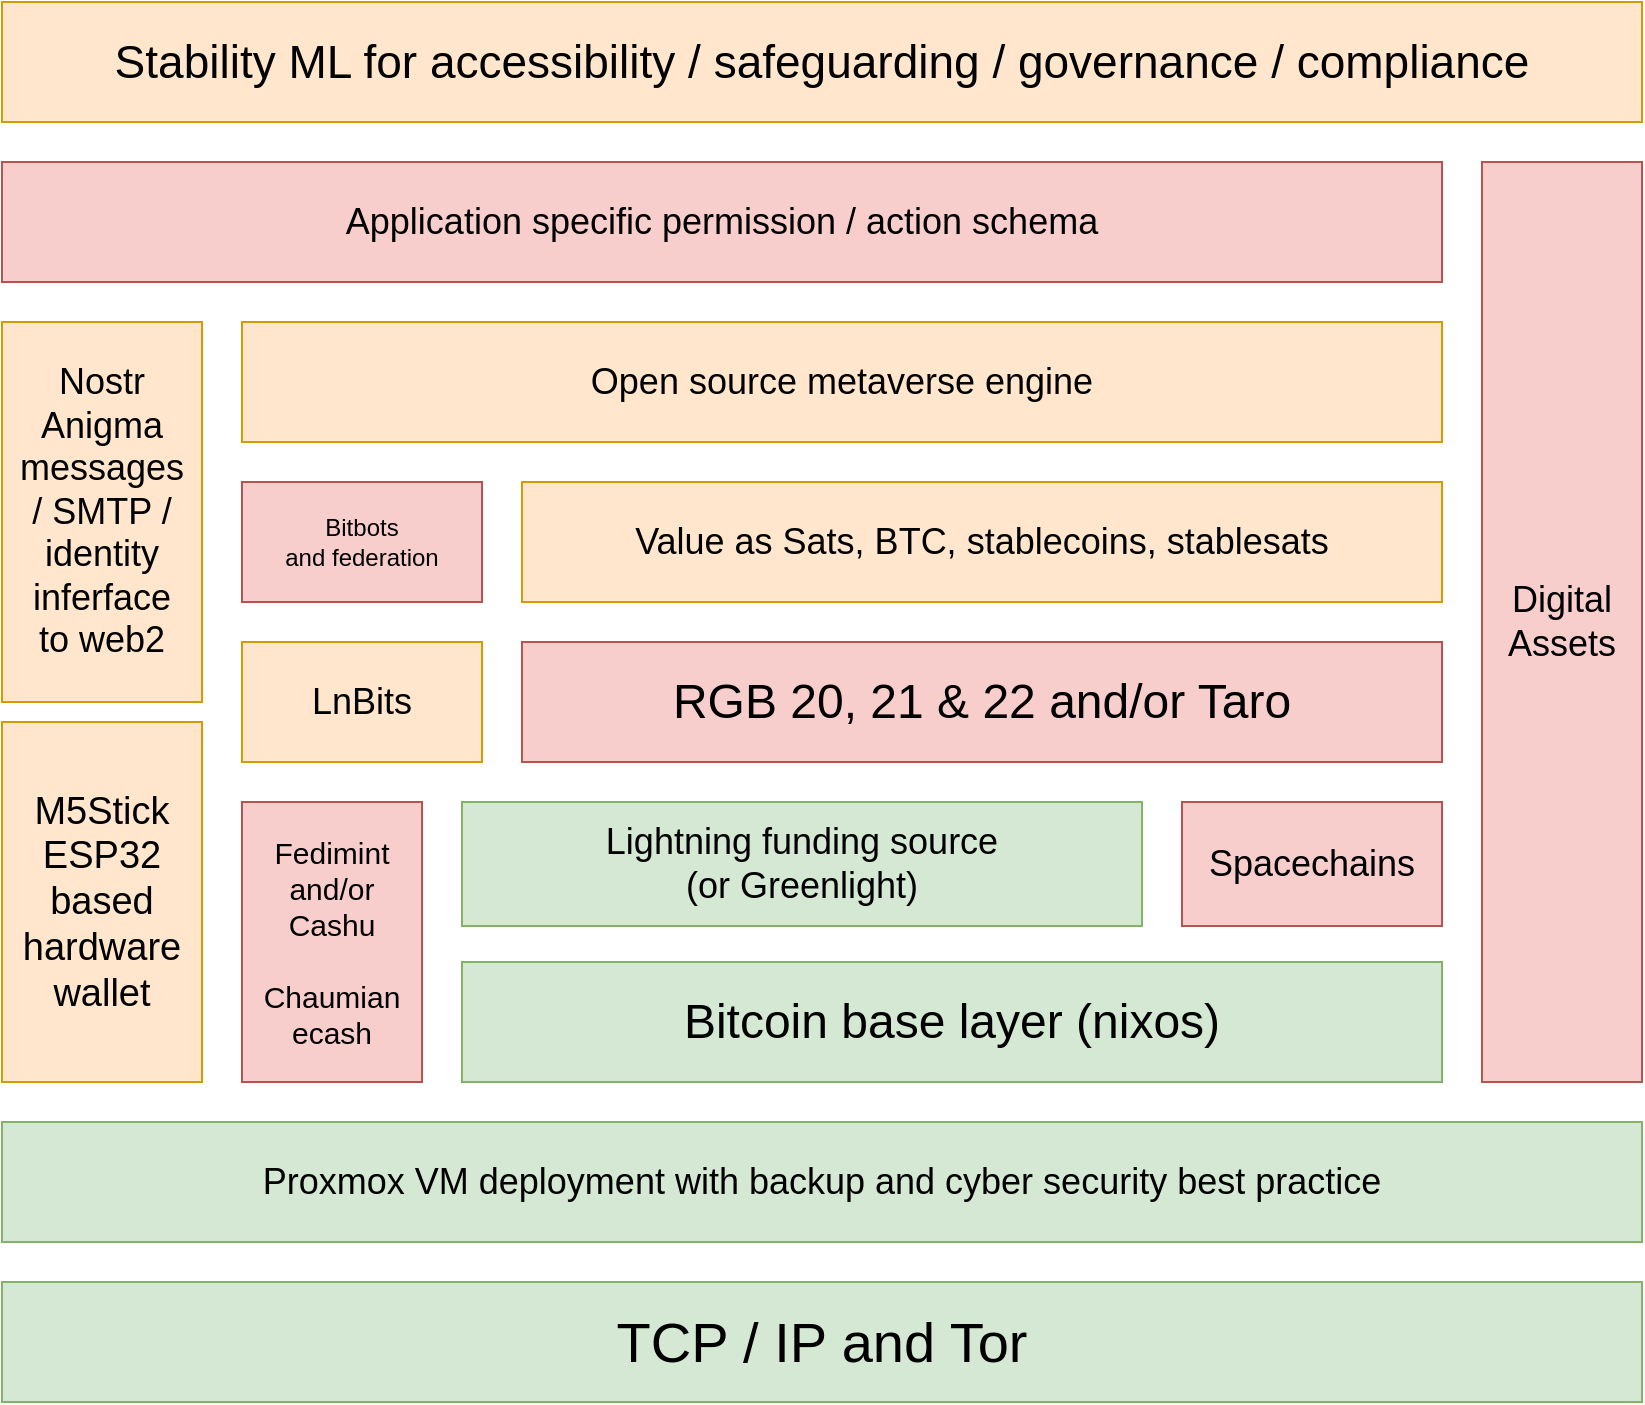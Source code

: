 <mxfile version="20.2.8" type="device"><diagram id="Xb5dDSHbkUPvXCf4QT5v" name="Page-1"><mxGraphModel dx="1826" dy="2141" grid="1" gridSize="10" guides="1" tooltips="1" connect="1" arrows="1" fold="1" page="1" pageScale="1" pageWidth="827" pageHeight="1169" math="0" shadow="0"><root><mxCell id="0"/><mxCell id="1" parent="0"/><mxCell id="B-n56ZhfrExhMbKjsAAy-1" value="&lt;font style=&quot;font-size: 18px&quot;&gt;Application specific permission / action schema&lt;br&gt;&lt;/font&gt;" style="rounded=0;whiteSpace=wrap;html=1;fillColor=#f8cecc;strokeColor=#b85450;" parent="1" vertex="1"><mxGeometry x="50" y="-20" width="720" height="60" as="geometry"/></mxCell><mxCell id="B-n56ZhfrExhMbKjsAAy-2" value="&lt;div&gt;Nostr&lt;/div&gt;&lt;div&gt;Anigma&lt;br&gt;&lt;/div&gt;&lt;div&gt;messages&lt;/div&gt;&lt;div&gt;/ SMTP /&lt;br&gt;&lt;/div&gt;&lt;div&gt;identity &lt;br&gt;&lt;/div&gt;&lt;div&gt;inferface&lt;/div&gt;&lt;div&gt;to web2&lt;br&gt;&lt;/div&gt;" style="rounded=0;whiteSpace=wrap;html=1;fontSize=18;fillColor=#ffe6cc;strokeColor=#d79b00;" parent="1" vertex="1"><mxGeometry x="50" y="60" width="100" height="190" as="geometry"/></mxCell><mxCell id="B-n56ZhfrExhMbKjsAAy-3" value="LnBits" style="rounded=0;whiteSpace=wrap;html=1;fontSize=18;fillColor=#ffe6cc;strokeColor=#d79b00;" parent="1" vertex="1"><mxGeometry x="170" y="220" width="120" height="60" as="geometry"/></mxCell><mxCell id="B-n56ZhfrExhMbKjsAAy-4" value="&lt;font style=&quot;font-size: 18px&quot;&gt;Open source metaverse engine&lt;/font&gt;" style="rounded=0;whiteSpace=wrap;html=1;fillColor=#ffe6cc;strokeColor=#d79b00;" parent="1" vertex="1"><mxGeometry x="170" y="60" width="600" height="60" as="geometry"/></mxCell><mxCell id="B-n56ZhfrExhMbKjsAAy-5" value="&lt;font style=&quot;font-size: 18px&quot;&gt;Value as Sats, BTC, stablecoins, stablesats&lt;br&gt;&lt;/font&gt;" style="rounded=0;whiteSpace=wrap;html=1;fillColor=#ffe6cc;strokeColor=#d79b00;" parent="1" vertex="1"><mxGeometry x="310" y="140" width="460" height="60" as="geometry"/></mxCell><mxCell id="B-n56ZhfrExhMbKjsAAy-6" value="&lt;font style=&quot;font-size: 24px;&quot;&gt;RGB 20, 21 &amp;amp; 22 and/or Taro&lt;br&gt;&lt;/font&gt;" style="rounded=0;whiteSpace=wrap;html=1;fillColor=#f8cecc;strokeColor=#b85450;" parent="1" vertex="1"><mxGeometry x="310" y="220" width="460" height="60" as="geometry"/></mxCell><mxCell id="B-n56ZhfrExhMbKjsAAy-9" value="&lt;div&gt;&lt;font style=&quot;font-size: 18px&quot;&gt;Lightning funding source&lt;/font&gt;&lt;/div&gt;&lt;div&gt;&lt;font style=&quot;font-size: 18px&quot;&gt;(or Greenlight)&lt;br&gt; &lt;/font&gt;&lt;/div&gt;" style="rounded=0;whiteSpace=wrap;html=1;fillColor=#d5e8d4;strokeColor=#82b366;" parent="1" vertex="1"><mxGeometry x="280" y="300" width="340" height="62" as="geometry"/></mxCell><mxCell id="B-n56ZhfrExhMbKjsAAy-10" value="&lt;font style=&quot;font-size: 24px&quot;&gt;Bitcoin base layer (nixos)&lt;br&gt;&lt;/font&gt;" style="rounded=0;whiteSpace=wrap;html=1;fillColor=#d5e8d4;strokeColor=#82b366;" parent="1" vertex="1"><mxGeometry x="280" y="380" width="490" height="60" as="geometry"/></mxCell><mxCell id="B-n56ZhfrExhMbKjsAAy-11" value="&lt;font style=&quot;font-size: 18px&quot;&gt;Proxmox VM deployment with backup and cyber security best practice&lt;/font&gt;" style="rounded=0;whiteSpace=wrap;html=1;fillColor=#d5e8d4;strokeColor=#82b366;" parent="1" vertex="1"><mxGeometry x="50" y="460" width="820" height="60" as="geometry"/></mxCell><mxCell id="B-n56ZhfrExhMbKjsAAy-12" value="&lt;div&gt;Digital&lt;br&gt;&lt;/div&gt;&lt;div&gt;Assets&lt;/div&gt;" style="rounded=0;whiteSpace=wrap;html=1;fontSize=18;fillColor=#f8cecc;strokeColor=#b85450;" parent="1" vertex="1"><mxGeometry x="790" y="-20" width="80" height="460" as="geometry"/></mxCell><mxCell id="rogDhsEdb_ogYTwn3Vkx-2" value="&lt;font style=&quot;font-size: 18px;&quot;&gt;Spacechains&lt;/font&gt;" style="rounded=0;whiteSpace=wrap;html=1;fillColor=#f8cecc;strokeColor=#b85450;" parent="1" vertex="1"><mxGeometry x="640" y="300" width="130" height="62" as="geometry"/></mxCell><mxCell id="lK3HveFzYCJKZlLocUZu-1" value="&lt;font style=&quot;font-size: 23px;&quot;&gt;Stability ML for accessibility / safeguarding / governance / compliance&lt;br&gt;&lt;/font&gt;" style="rounded=0;whiteSpace=wrap;html=1;fillColor=#ffe6cc;strokeColor=#d79b00;" parent="1" vertex="1"><mxGeometry x="50" y="-100" width="820" height="60" as="geometry"/></mxCell><mxCell id="_nbFTdevKmTxQL1_tZz9-1" value="&lt;font style=&quot;font-size: 28px;&quot;&gt;TCP / IP and Tor&lt;br&gt;&lt;/font&gt;" style="rounded=0;whiteSpace=wrap;html=1;fillColor=#d5e8d4;strokeColor=#82b366;" parent="1" vertex="1"><mxGeometry x="50" y="540" width="820" height="60" as="geometry"/></mxCell><mxCell id="WDA7tFfqk-w_jbpTVP37-1" value="&lt;div style=&quot;font-size: 15px;&quot;&gt;&lt;font style=&quot;font-size: 15px;&quot;&gt;Fedimint&lt;/font&gt;&lt;/div&gt;&lt;div style=&quot;font-size: 15px;&quot;&gt;&lt;font style=&quot;font-size: 15px;&quot;&gt;and/or&lt;/font&gt;&lt;/div&gt;&lt;div style=&quot;font-size: 15px;&quot;&gt;&lt;font style=&quot;font-size: 15px;&quot;&gt;Cashu&lt;/font&gt;&lt;/div&gt;&lt;div style=&quot;font-size: 15px;&quot;&gt;&lt;font style=&quot;font-size: 15px;&quot;&gt;&lt;br&gt;&lt;/font&gt;&lt;/div&gt;&lt;div style=&quot;font-size: 15px;&quot;&gt;&lt;font style=&quot;font-size: 15px;&quot;&gt;Chaumian&lt;/font&gt;&lt;/div&gt;&lt;div style=&quot;font-size: 15px;&quot;&gt;&lt;font style=&quot;font-size: 15px;&quot;&gt;ecash&lt;br&gt;&lt;/font&gt;&lt;/div&gt;" style="rounded=0;whiteSpace=wrap;html=1;fillColor=#f8cecc;strokeColor=#b85450;" parent="1" vertex="1"><mxGeometry x="170" y="300" width="90" height="140" as="geometry"/></mxCell><mxCell id="kETkWWeYPJxKjak6lNL0-1" value="&lt;div&gt;Bitbots&lt;/div&gt;&lt;div&gt;and federation&lt;br&gt;&lt;/div&gt;" style="rounded=0;whiteSpace=wrap;html=1;fillColor=#f8cecc;strokeColor=#b85450;" parent="1" vertex="1"><mxGeometry x="170" y="140" width="120" height="60" as="geometry"/></mxCell><mxCell id="DRJMHTQmYaHoCbjsSQZ1-1" value="&lt;h3 style=&quot;font-size: 19px;&quot; class=&quot;ud-feature-title&quot;&gt;&lt;span style=&quot;font-weight: normal;&quot;&gt;M5Stick ESP32&lt;/span&gt; &lt;span style=&quot;font-weight: normal;&quot;&gt;based hardware wallet&lt;/span&gt;&lt;br&gt;&lt;/h3&gt;" style="rounded=0;whiteSpace=wrap;html=1;fontSize=18;fillColor=#ffe6cc;strokeColor=#d79b00;" parent="1" vertex="1"><mxGeometry x="50" y="260" width="100" height="180" as="geometry"/></mxCell></root></mxGraphModel></diagram></mxfile>
